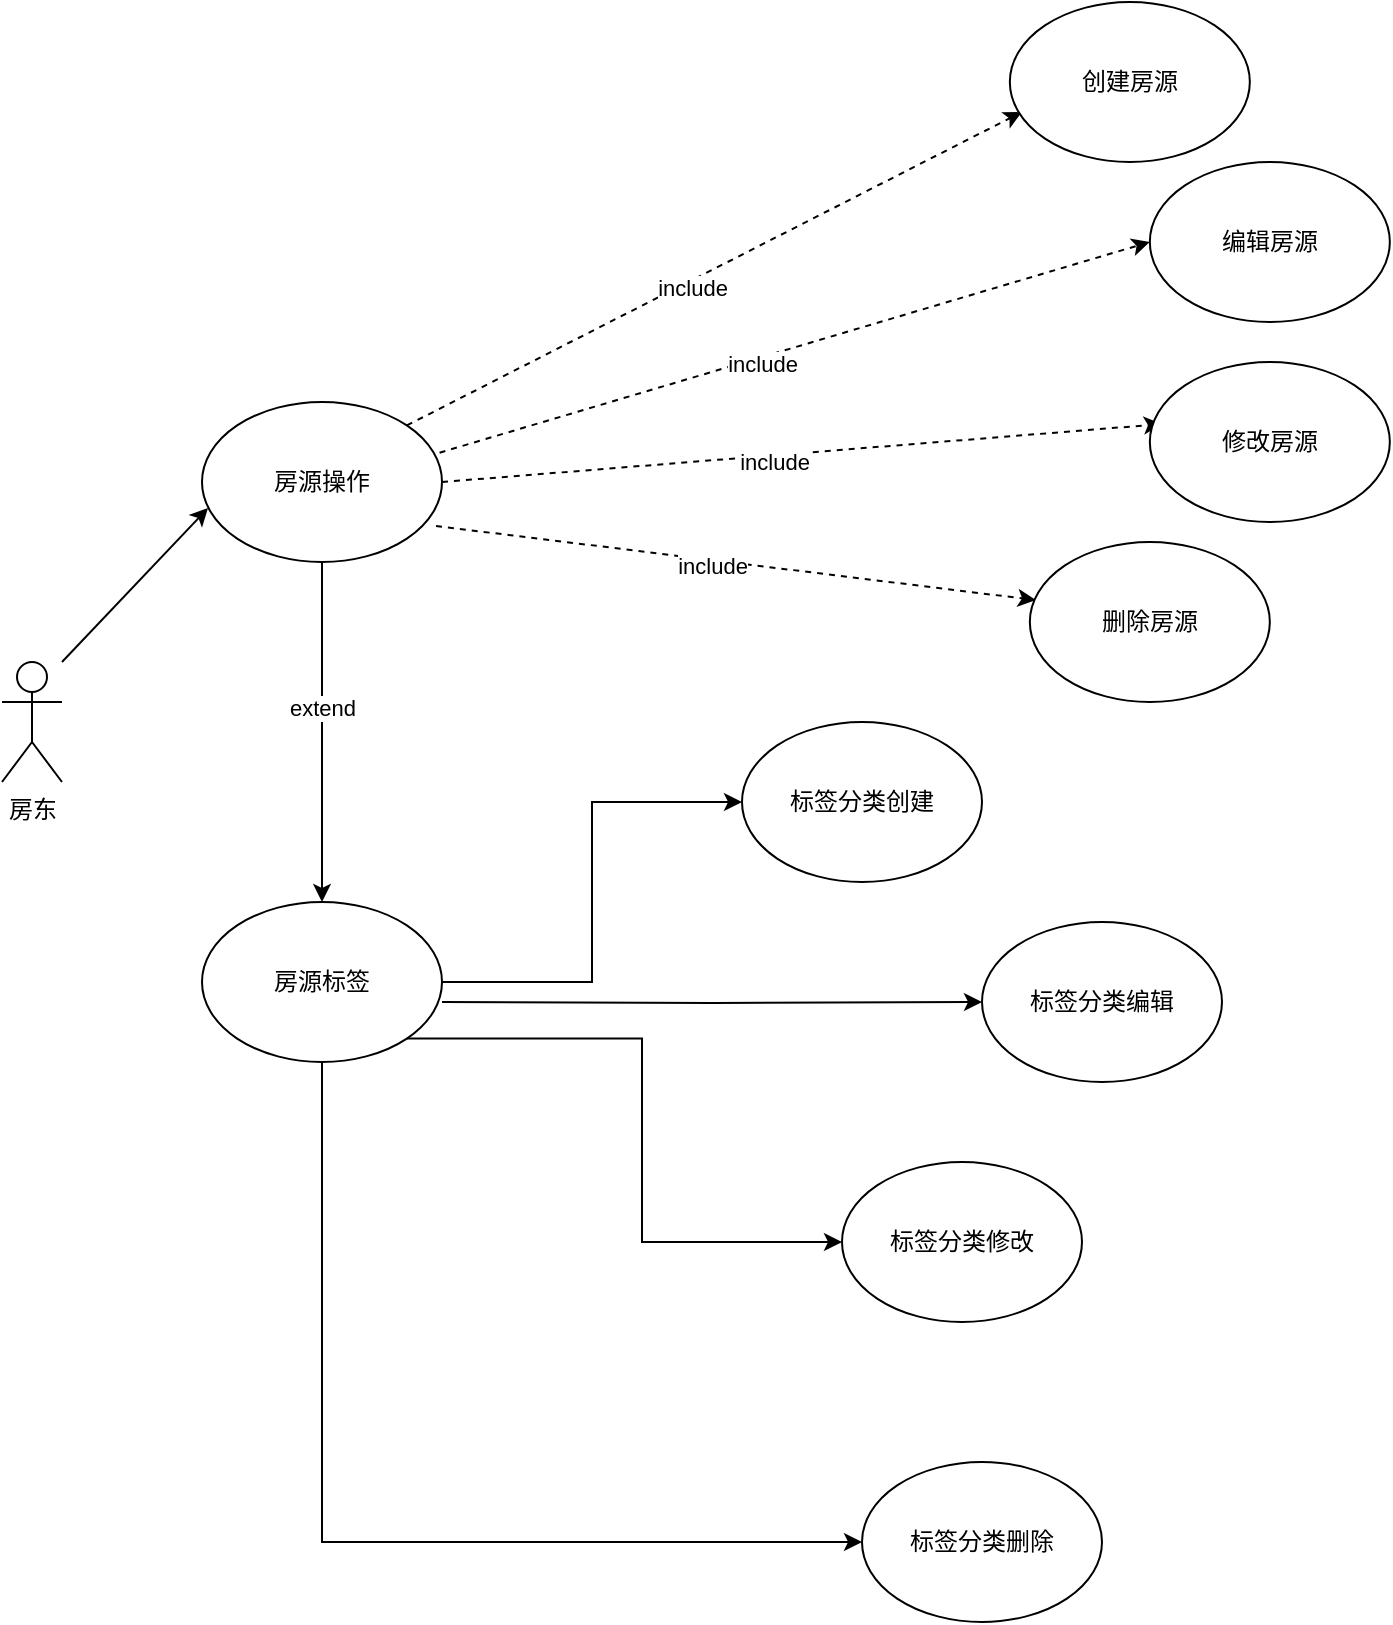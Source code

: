 <mxfile version="26.1.1">
  <diagram name="第 1 页" id="y8iRc_hnr8QdAHlHdXpc">
    <mxGraphModel dx="1426" dy="781" grid="1" gridSize="10" guides="1" tooltips="1" connect="1" arrows="1" fold="1" page="1" pageScale="1" pageWidth="827" pageHeight="1169" math="0" shadow="0">
      <root>
        <mxCell id="0" />
        <mxCell id="1" parent="0" />
        <mxCell id="xBQ5lWTiT3AFR272K-I_-1" value="房东" style="shape=umlActor;verticalLabelPosition=bottom;verticalAlign=top;html=1;outlineConnect=0;" vertex="1" parent="1">
          <mxGeometry x="20" y="410" width="30" height="60" as="geometry" />
        </mxCell>
        <mxCell id="xBQ5lWTiT3AFR272K-I_-2" value="" style="endArrow=classic;html=1;rounded=0;dashed=1;entryX=0.05;entryY=0.688;entryDx=0;entryDy=0;entryPerimeter=0;exitX=1;exitY=0;exitDx=0;exitDy=0;" edge="1" parent="1" source="xBQ5lWTiT3AFR272K-I_-17" target="xBQ5lWTiT3AFR272K-I_-3">
          <mxGeometry width="50" height="50" relative="1" as="geometry">
            <mxPoint x="270" y="240" as="sourcePoint" />
            <mxPoint x="160" y="260" as="targetPoint" />
          </mxGeometry>
        </mxCell>
        <mxCell id="xBQ5lWTiT3AFR272K-I_-4" value="include" style="edgeLabel;html=1;align=center;verticalAlign=middle;resizable=0;points=[];" vertex="1" connectable="0" parent="xBQ5lWTiT3AFR272K-I_-2">
          <mxGeometry x="-0.08" y="-3" relative="1" as="geometry">
            <mxPoint as="offset" />
          </mxGeometry>
        </mxCell>
        <mxCell id="xBQ5lWTiT3AFR272K-I_-3" value="创建房源" style="ellipse;whiteSpace=wrap;html=1;" vertex="1" parent="1">
          <mxGeometry x="523.92" y="80" width="120" height="80" as="geometry" />
        </mxCell>
        <mxCell id="xBQ5lWTiT3AFR272K-I_-5" value="" style="endArrow=classic;html=1;rounded=0;dashed=1;entryX=0;entryY=0.5;entryDx=0;entryDy=0;exitX=0.942;exitY=0.338;exitDx=0;exitDy=0;exitPerimeter=0;" edge="1" parent="1" source="xBQ5lWTiT3AFR272K-I_-17" target="xBQ5lWTiT3AFR272K-I_-7">
          <mxGeometry width="50" height="50" relative="1" as="geometry">
            <mxPoint x="290" y="290" as="sourcePoint" />
            <mxPoint x="180" y="340" as="targetPoint" />
          </mxGeometry>
        </mxCell>
        <mxCell id="xBQ5lWTiT3AFR272K-I_-6" value="include" style="edgeLabel;html=1;align=center;verticalAlign=middle;resizable=0;points=[];" vertex="1" connectable="0" parent="xBQ5lWTiT3AFR272K-I_-5">
          <mxGeometry x="-0.08" y="-3" relative="1" as="geometry">
            <mxPoint as="offset" />
          </mxGeometry>
        </mxCell>
        <mxCell id="xBQ5lWTiT3AFR272K-I_-7" value="编辑房源" style="ellipse;whiteSpace=wrap;html=1;" vertex="1" parent="1">
          <mxGeometry x="593.92" y="160" width="120" height="80" as="geometry" />
        </mxCell>
        <mxCell id="xBQ5lWTiT3AFR272K-I_-11" value="" style="endArrow=classic;html=1;rounded=0;dashed=1;entryX=0.05;entryY=0.388;entryDx=0;entryDy=0;entryPerimeter=0;exitX=1;exitY=0.5;exitDx=0;exitDy=0;" edge="1" parent="1" source="xBQ5lWTiT3AFR272K-I_-17" target="xBQ5lWTiT3AFR272K-I_-15">
          <mxGeometry width="50" height="50" relative="1" as="geometry">
            <mxPoint x="300" y="350" as="sourcePoint" />
            <mxPoint x="230" y="410" as="targetPoint" />
          </mxGeometry>
        </mxCell>
        <mxCell id="xBQ5lWTiT3AFR272K-I_-12" value="include" style="edgeLabel;html=1;align=center;verticalAlign=middle;resizable=0;points=[];" vertex="1" connectable="0" parent="xBQ5lWTiT3AFR272K-I_-11">
          <mxGeometry x="-0.08" y="-3" relative="1" as="geometry">
            <mxPoint as="offset" />
          </mxGeometry>
        </mxCell>
        <mxCell id="xBQ5lWTiT3AFR272K-I_-13" value="" style="endArrow=classic;html=1;rounded=0;dashed=1;entryX=0.025;entryY=0.363;entryDx=0;entryDy=0;entryPerimeter=0;exitX=0.975;exitY=0.775;exitDx=0;exitDy=0;exitPerimeter=0;" edge="1" parent="1" source="xBQ5lWTiT3AFR272K-I_-17" target="xBQ5lWTiT3AFR272K-I_-16">
          <mxGeometry width="50" height="50" relative="1" as="geometry">
            <mxPoint x="320" y="380" as="sourcePoint" />
            <mxPoint x="170" y="500" as="targetPoint" />
          </mxGeometry>
        </mxCell>
        <mxCell id="xBQ5lWTiT3AFR272K-I_-14" value="include" style="edgeLabel;html=1;align=center;verticalAlign=middle;resizable=0;points=[];" vertex="1" connectable="0" parent="xBQ5lWTiT3AFR272K-I_-13">
          <mxGeometry x="-0.08" y="-3" relative="1" as="geometry">
            <mxPoint as="offset" />
          </mxGeometry>
        </mxCell>
        <mxCell id="xBQ5lWTiT3AFR272K-I_-15" value="修改房源" style="ellipse;whiteSpace=wrap;html=1;" vertex="1" parent="1">
          <mxGeometry x="593.92" y="260" width="120" height="80" as="geometry" />
        </mxCell>
        <mxCell id="xBQ5lWTiT3AFR272K-I_-16" value="删除房源" style="ellipse;whiteSpace=wrap;html=1;" vertex="1" parent="1">
          <mxGeometry x="533.92" y="350" width="120" height="80" as="geometry" />
        </mxCell>
        <mxCell id="xBQ5lWTiT3AFR272K-I_-25" style="edgeStyle=orthogonalEdgeStyle;rounded=0;orthogonalLoop=1;jettySize=auto;html=1;exitX=0.5;exitY=1;exitDx=0;exitDy=0;" edge="1" parent="1" source="xBQ5lWTiT3AFR272K-I_-17">
          <mxGeometry relative="1" as="geometry">
            <mxPoint x="180" y="530" as="targetPoint" />
          </mxGeometry>
        </mxCell>
        <mxCell id="xBQ5lWTiT3AFR272K-I_-27" value="extend" style="edgeLabel;html=1;align=center;verticalAlign=middle;resizable=0;points=[];" vertex="1" connectable="0" parent="xBQ5lWTiT3AFR272K-I_-25">
          <mxGeometry x="-0.144" relative="1" as="geometry">
            <mxPoint as="offset" />
          </mxGeometry>
        </mxCell>
        <mxCell id="xBQ5lWTiT3AFR272K-I_-17" value="房源操作" style="ellipse;whiteSpace=wrap;html=1;" vertex="1" parent="1">
          <mxGeometry x="120" y="280" width="120" height="80" as="geometry" />
        </mxCell>
        <mxCell id="xBQ5lWTiT3AFR272K-I_-19" value="" style="endArrow=classic;html=1;rounded=0;entryX=0.025;entryY=0.663;entryDx=0;entryDy=0;entryPerimeter=0;" edge="1" parent="1" target="xBQ5lWTiT3AFR272K-I_-17">
          <mxGeometry width="50" height="50" relative="1" as="geometry">
            <mxPoint x="50" y="410" as="sourcePoint" />
            <mxPoint x="100" y="360" as="targetPoint" />
          </mxGeometry>
        </mxCell>
        <mxCell id="xBQ5lWTiT3AFR272K-I_-31" style="edgeStyle=orthogonalEdgeStyle;rounded=0;orthogonalLoop=1;jettySize=auto;html=1;exitX=1;exitY=0.5;exitDx=0;exitDy=0;entryX=0;entryY=0.5;entryDx=0;entryDy=0;" edge="1" parent="1" source="xBQ5lWTiT3AFR272K-I_-26" target="xBQ5lWTiT3AFR272K-I_-29">
          <mxGeometry relative="1" as="geometry" />
        </mxCell>
        <mxCell id="xBQ5lWTiT3AFR272K-I_-26" value="房源标签" style="ellipse;whiteSpace=wrap;html=1;" vertex="1" parent="1">
          <mxGeometry x="120" y="530" width="120" height="80" as="geometry" />
        </mxCell>
        <mxCell id="xBQ5lWTiT3AFR272K-I_-29" value="标签分类创建" style="ellipse;whiteSpace=wrap;html=1;" vertex="1" parent="1">
          <mxGeometry x="390" y="440" width="120" height="80" as="geometry" />
        </mxCell>
        <mxCell id="xBQ5lWTiT3AFR272K-I_-32" style="edgeStyle=orthogonalEdgeStyle;rounded=0;orthogonalLoop=1;jettySize=auto;html=1;exitX=1;exitY=1;exitDx=0;exitDy=0;entryX=0;entryY=0.5;entryDx=0;entryDy=0;" edge="1" parent="1" target="xBQ5lWTiT3AFR272K-I_-33" source="xBQ5lWTiT3AFR272K-I_-26">
          <mxGeometry relative="1" as="geometry">
            <mxPoint x="230" y="700" as="sourcePoint" />
          </mxGeometry>
        </mxCell>
        <mxCell id="xBQ5lWTiT3AFR272K-I_-33" value="标签分类修改" style="ellipse;whiteSpace=wrap;html=1;" vertex="1" parent="1">
          <mxGeometry x="440" y="660" width="120" height="80" as="geometry" />
        </mxCell>
        <mxCell id="xBQ5lWTiT3AFR272K-I_-34" style="edgeStyle=orthogonalEdgeStyle;rounded=0;orthogonalLoop=1;jettySize=auto;html=1;exitX=0.5;exitY=1;exitDx=0;exitDy=0;entryX=0;entryY=0.5;entryDx=0;entryDy=0;" edge="1" parent="1" target="xBQ5lWTiT3AFR272K-I_-35" source="xBQ5lWTiT3AFR272K-I_-26">
          <mxGeometry relative="1" as="geometry">
            <mxPoint x="240" y="850" as="sourcePoint" />
          </mxGeometry>
        </mxCell>
        <mxCell id="xBQ5lWTiT3AFR272K-I_-35" value="标签分类删除" style="ellipse;whiteSpace=wrap;html=1;" vertex="1" parent="1">
          <mxGeometry x="450" y="810" width="120" height="80" as="geometry" />
        </mxCell>
        <mxCell id="xBQ5lWTiT3AFR272K-I_-36" style="edgeStyle=orthogonalEdgeStyle;rounded=0;orthogonalLoop=1;jettySize=auto;html=1;entryX=0;entryY=0.5;entryDx=0;entryDy=0;" edge="1" parent="1" target="xBQ5lWTiT3AFR272K-I_-37">
          <mxGeometry relative="1" as="geometry">
            <mxPoint x="240" y="580" as="sourcePoint" />
          </mxGeometry>
        </mxCell>
        <mxCell id="xBQ5lWTiT3AFR272K-I_-37" value="标签分类编辑" style="ellipse;whiteSpace=wrap;html=1;" vertex="1" parent="1">
          <mxGeometry x="510" y="540" width="120" height="80" as="geometry" />
        </mxCell>
      </root>
    </mxGraphModel>
  </diagram>
</mxfile>
